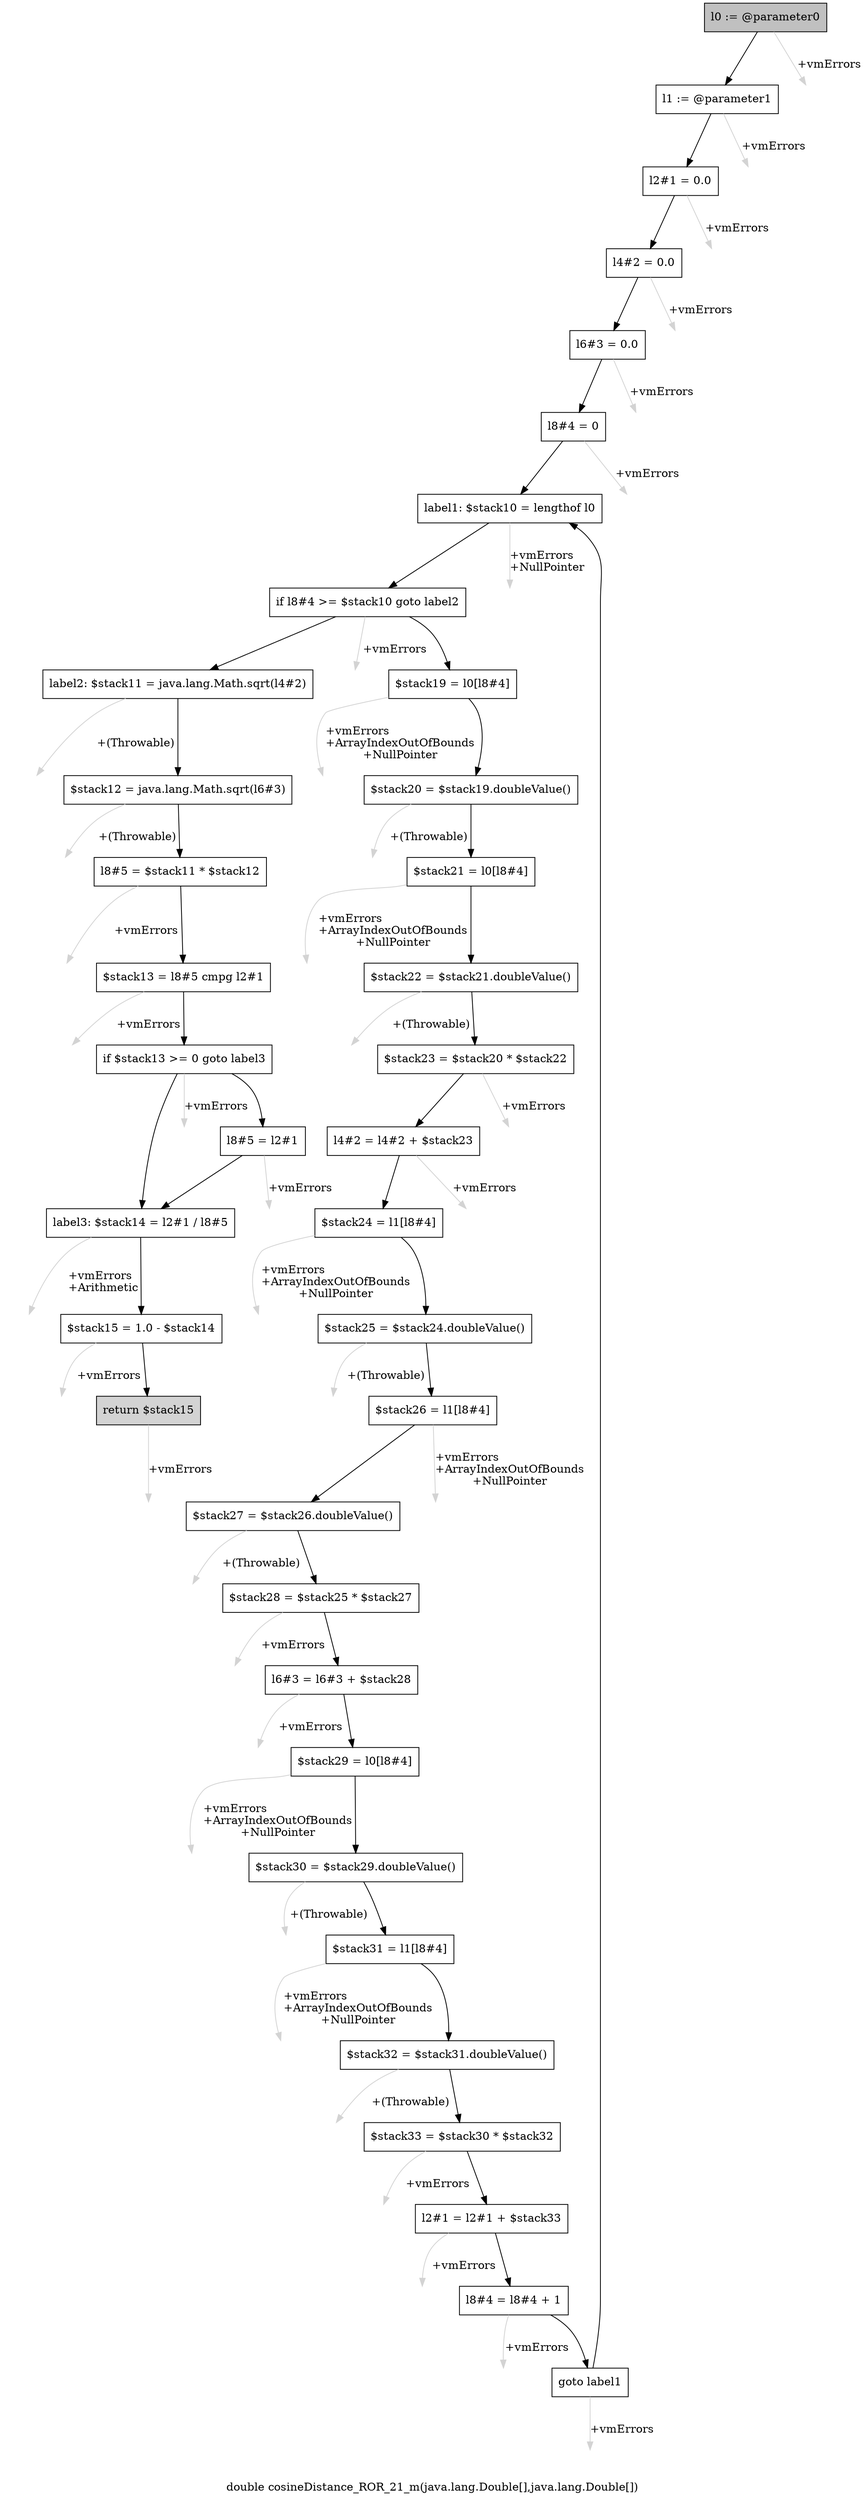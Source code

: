 digraph "double cosineDistance_ROR_21_m(java.lang.Double[],java.lang.Double[])" {
    label="double cosineDistance_ROR_21_m(java.lang.Double[],java.lang.Double[])";
    node [shape=box];
    "0" [style=filled,fillcolor=gray,label="l0 := @parameter0",];
    "1" [label="l1 := @parameter1",];
    "0"->"1" [color=black,];
    "37" [style=invis,label="Esc",];
    "0"->"37" [color=lightgray,label="\l+vmErrors",];
    "2" [label="l2#1 = 0.0",];
    "1"->"2" [color=black,];
    "38" [style=invis,label="Esc",];
    "1"->"38" [color=lightgray,label="\l+vmErrors",];
    "3" [label="l4#2 = 0.0",];
    "2"->"3" [color=black,];
    "39" [style=invis,label="Esc",];
    "2"->"39" [color=lightgray,label="\l+vmErrors",];
    "4" [label="l6#3 = 0.0",];
    "3"->"4" [color=black,];
    "40" [style=invis,label="Esc",];
    "3"->"40" [color=lightgray,label="\l+vmErrors",];
    "5" [label="l8#4 = 0",];
    "4"->"5" [color=black,];
    "41" [style=invis,label="Esc",];
    "4"->"41" [color=lightgray,label="\l+vmErrors",];
    "6" [label="label1: $stack10 = lengthof l0",];
    "5"->"6" [color=black,];
    "42" [style=invis,label="Esc",];
    "5"->"42" [color=lightgray,label="\l+vmErrors",];
    "7" [label="if l8#4 >= $stack10 goto label2",];
    "6"->"7" [color=black,];
    "43" [style=invis,label="Esc",];
    "6"->"43" [color=lightgray,label="\l+vmErrors\l+NullPointer",];
    "8" [label="$stack19 = l0[l8#4]",];
    "7"->"8" [color=black,];
    "28" [label="label2: $stack11 = java.lang.Math.sqrt(l4#2)",];
    "7"->"28" [color=black,];
    "44" [style=invis,label="Esc",];
    "7"->"44" [color=lightgray,label="\l+vmErrors",];
    "9" [label="$stack20 = $stack19.doubleValue()",];
    "8"->"9" [color=black,];
    "45" [style=invis,label="Esc",];
    "8"->"45" [color=lightgray,label="\l+vmErrors\l+ArrayIndexOutOfBounds\l+NullPointer",];
    "10" [label="$stack21 = l0[l8#4]",];
    "9"->"10" [color=black,];
    "46" [style=invis,label="Esc",];
    "9"->"46" [color=lightgray,label="\l+(Throwable)",];
    "11" [label="$stack22 = $stack21.doubleValue()",];
    "10"->"11" [color=black,];
    "47" [style=invis,label="Esc",];
    "10"->"47" [color=lightgray,label="\l+vmErrors\l+ArrayIndexOutOfBounds\l+NullPointer",];
    "12" [label="$stack23 = $stack20 * $stack22",];
    "11"->"12" [color=black,];
    "48" [style=invis,label="Esc",];
    "11"->"48" [color=lightgray,label="\l+(Throwable)",];
    "13" [label="l4#2 = l4#2 + $stack23",];
    "12"->"13" [color=black,];
    "49" [style=invis,label="Esc",];
    "12"->"49" [color=lightgray,label="\l+vmErrors",];
    "14" [label="$stack24 = l1[l8#4]",];
    "13"->"14" [color=black,];
    "50" [style=invis,label="Esc",];
    "13"->"50" [color=lightgray,label="\l+vmErrors",];
    "15" [label="$stack25 = $stack24.doubleValue()",];
    "14"->"15" [color=black,];
    "51" [style=invis,label="Esc",];
    "14"->"51" [color=lightgray,label="\l+vmErrors\l+ArrayIndexOutOfBounds\l+NullPointer",];
    "16" [label="$stack26 = l1[l8#4]",];
    "15"->"16" [color=black,];
    "52" [style=invis,label="Esc",];
    "15"->"52" [color=lightgray,label="\l+(Throwable)",];
    "17" [label="$stack27 = $stack26.doubleValue()",];
    "16"->"17" [color=black,];
    "53" [style=invis,label="Esc",];
    "16"->"53" [color=lightgray,label="\l+vmErrors\l+ArrayIndexOutOfBounds\l+NullPointer",];
    "18" [label="$stack28 = $stack25 * $stack27",];
    "17"->"18" [color=black,];
    "54" [style=invis,label="Esc",];
    "17"->"54" [color=lightgray,label="\l+(Throwable)",];
    "19" [label="l6#3 = l6#3 + $stack28",];
    "18"->"19" [color=black,];
    "55" [style=invis,label="Esc",];
    "18"->"55" [color=lightgray,label="\l+vmErrors",];
    "20" [label="$stack29 = l0[l8#4]",];
    "19"->"20" [color=black,];
    "56" [style=invis,label="Esc",];
    "19"->"56" [color=lightgray,label="\l+vmErrors",];
    "21" [label="$stack30 = $stack29.doubleValue()",];
    "20"->"21" [color=black,];
    "57" [style=invis,label="Esc",];
    "20"->"57" [color=lightgray,label="\l+vmErrors\l+ArrayIndexOutOfBounds\l+NullPointer",];
    "22" [label="$stack31 = l1[l8#4]",];
    "21"->"22" [color=black,];
    "58" [style=invis,label="Esc",];
    "21"->"58" [color=lightgray,label="\l+(Throwable)",];
    "23" [label="$stack32 = $stack31.doubleValue()",];
    "22"->"23" [color=black,];
    "59" [style=invis,label="Esc",];
    "22"->"59" [color=lightgray,label="\l+vmErrors\l+ArrayIndexOutOfBounds\l+NullPointer",];
    "24" [label="$stack33 = $stack30 * $stack32",];
    "23"->"24" [color=black,];
    "60" [style=invis,label="Esc",];
    "23"->"60" [color=lightgray,label="\l+(Throwable)",];
    "25" [label="l2#1 = l2#1 + $stack33",];
    "24"->"25" [color=black,];
    "61" [style=invis,label="Esc",];
    "24"->"61" [color=lightgray,label="\l+vmErrors",];
    "26" [label="l8#4 = l8#4 + 1",];
    "25"->"26" [color=black,];
    "62" [style=invis,label="Esc",];
    "25"->"62" [color=lightgray,label="\l+vmErrors",];
    "27" [label="goto label1",];
    "26"->"27" [color=black,];
    "63" [style=invis,label="Esc",];
    "26"->"63" [color=lightgray,label="\l+vmErrors",];
    "27"->"6" [color=black,];
    "64" [style=invis,label="Esc",];
    "27"->"64" [color=lightgray,label="\l+vmErrors",];
    "29" [label="$stack12 = java.lang.Math.sqrt(l6#3)",];
    "28"->"29" [color=black,];
    "65" [style=invis,label="Esc",];
    "28"->"65" [color=lightgray,label="\l+(Throwable)",];
    "30" [label="l8#5 = $stack11 * $stack12",];
    "29"->"30" [color=black,];
    "66" [style=invis,label="Esc",];
    "29"->"66" [color=lightgray,label="\l+(Throwable)",];
    "31" [label="$stack13 = l8#5 cmpg l2#1",];
    "30"->"31" [color=black,];
    "67" [style=invis,label="Esc",];
    "30"->"67" [color=lightgray,label="\l+vmErrors",];
    "32" [label="if $stack13 >= 0 goto label3",];
    "31"->"32" [color=black,];
    "68" [style=invis,label="Esc",];
    "31"->"68" [color=lightgray,label="\l+vmErrors",];
    "33" [label="l8#5 = l2#1",];
    "32"->"33" [color=black,];
    "34" [label="label3: $stack14 = l2#1 / l8#5",];
    "32"->"34" [color=black,];
    "69" [style=invis,label="Esc",];
    "32"->"69" [color=lightgray,label="\l+vmErrors",];
    "33"->"34" [color=black,];
    "70" [style=invis,label="Esc",];
    "33"->"70" [color=lightgray,label="\l+vmErrors",];
    "35" [label="$stack15 = 1.0 - $stack14",];
    "34"->"35" [color=black,];
    "71" [style=invis,label="Esc",];
    "34"->"71" [color=lightgray,label="\l+vmErrors\l+Arithmetic",];
    "36" [style=filled,fillcolor=lightgray,label="return $stack15",];
    "35"->"36" [color=black,];
    "72" [style=invis,label="Esc",];
    "35"->"72" [color=lightgray,label="\l+vmErrors",];
    "73" [style=invis,label="Esc",];
    "36"->"73" [color=lightgray,label="\l+vmErrors",];
}
